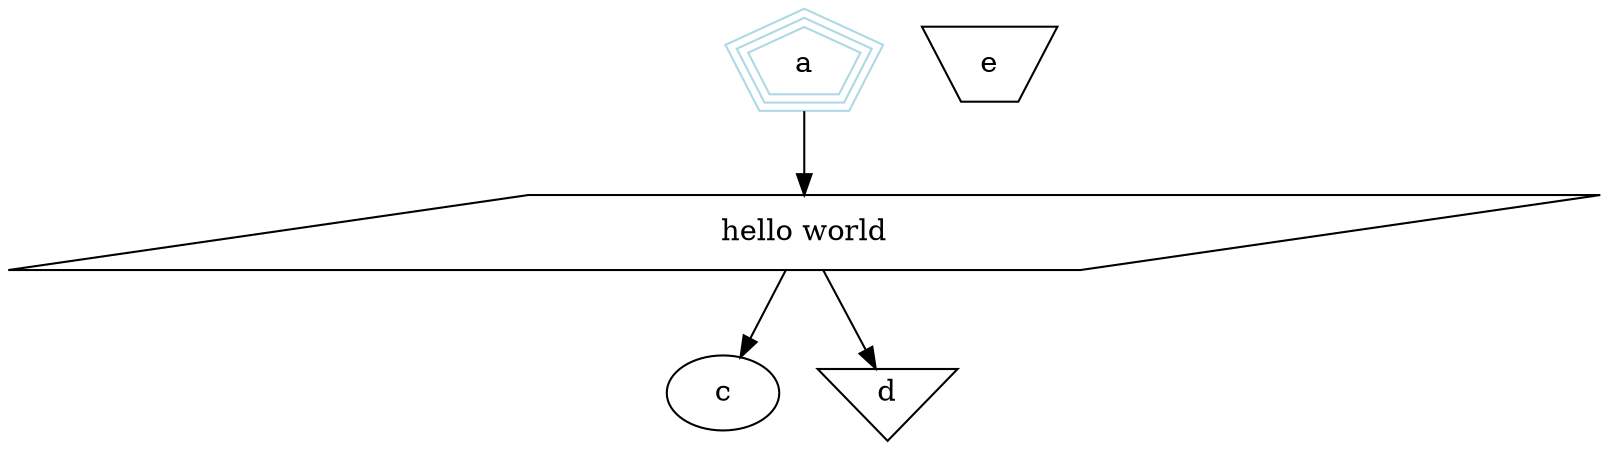 digraph G {
	a -> b -> c;
	b -> d;
	a [shape=polygon,sides=5,peripheries=3,color=lightblue,sytle=filled];
	b [shape=polygon,sides=4,skew=4,label="hello world"];
	d [shape=invtriangle];
	e [shape=polygon,sides=4,distortion=.7];
}
